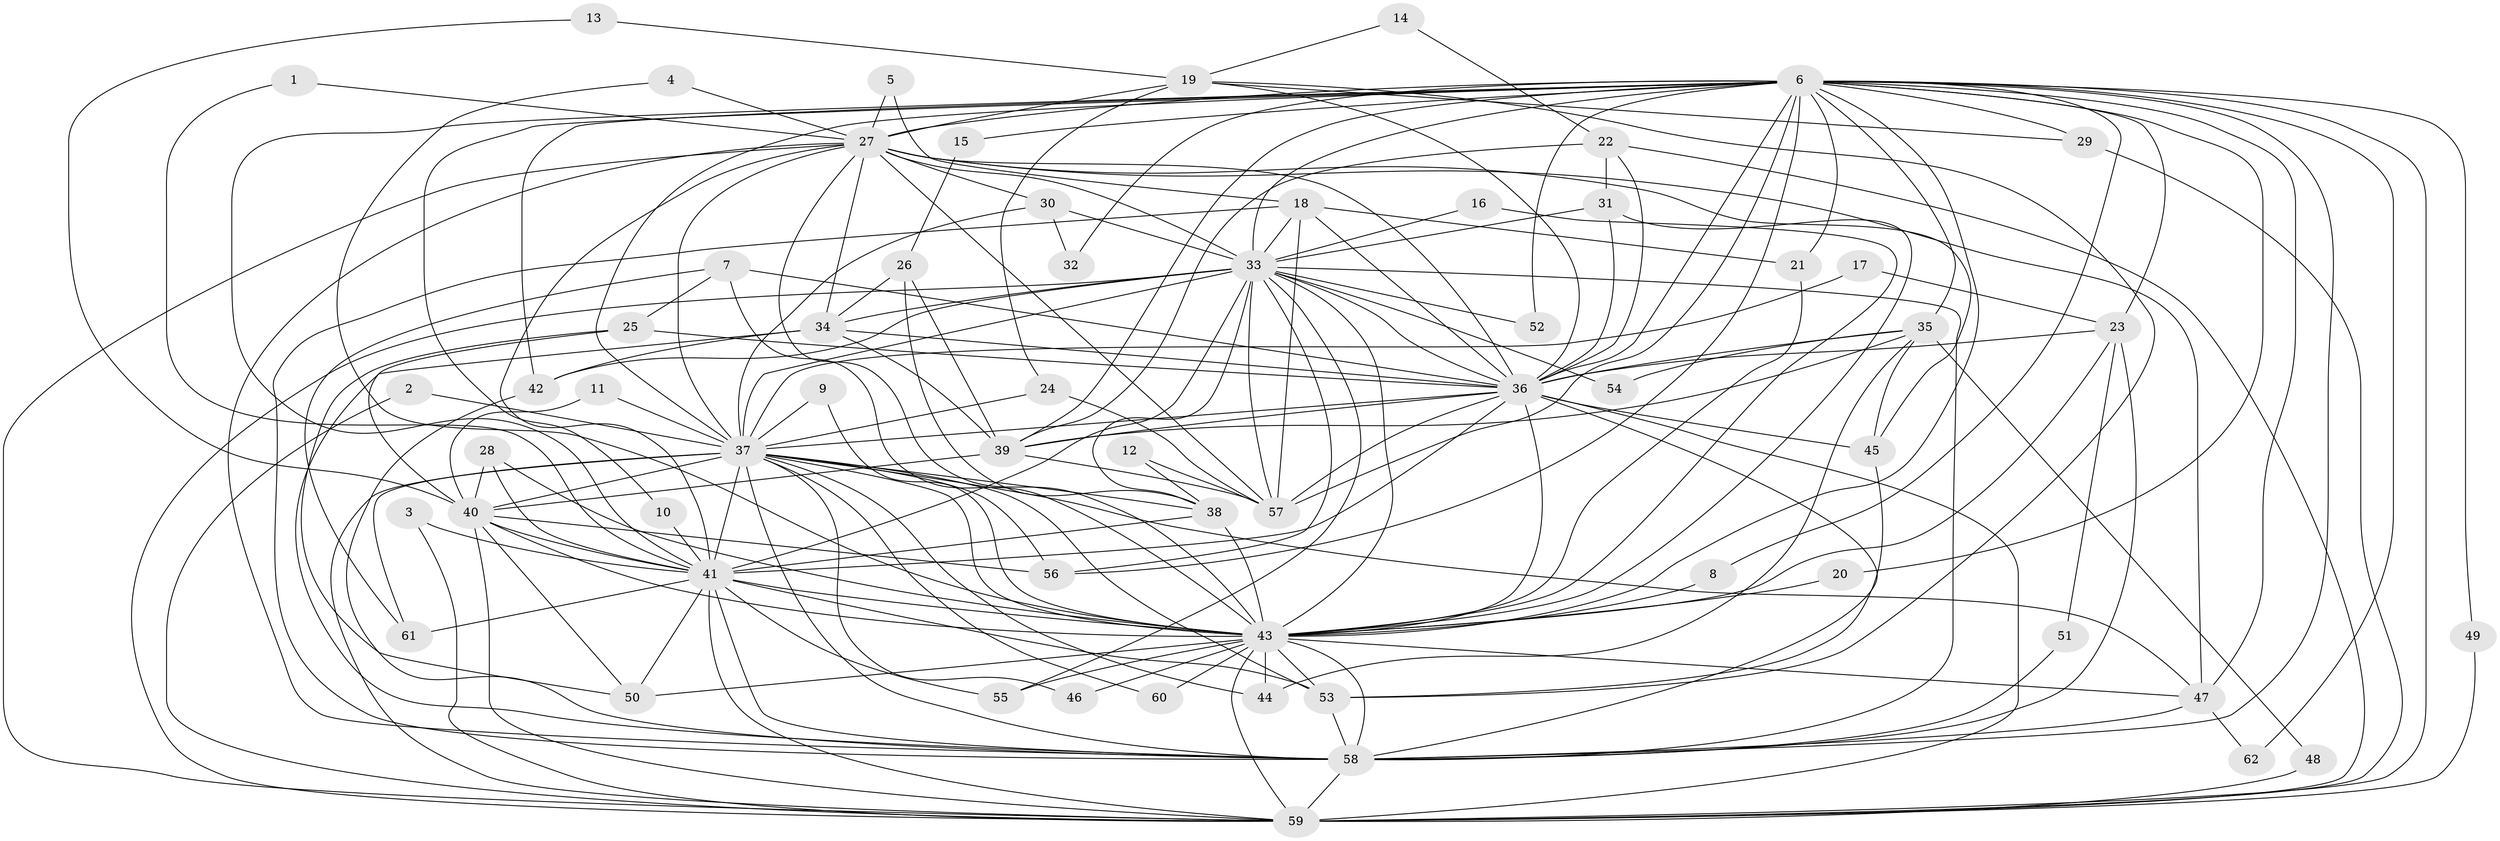 // original degree distribution, {13: 0.008064516129032258, 27: 0.008064516129032258, 29: 0.008064516129032258, 18: 0.008064516129032258, 30: 0.008064516129032258, 19: 0.016129032258064516, 20: 0.016129032258064516, 24: 0.008064516129032258, 2: 0.5645161290322581, 8: 0.008064516129032258, 3: 0.12903225806451613, 4: 0.12903225806451613, 6: 0.016129032258064516, 7: 0.024193548387096774, 5: 0.04032258064516129, 9: 0.008064516129032258}
// Generated by graph-tools (version 1.1) at 2025/25/03/09/25 03:25:51]
// undirected, 62 vertices, 185 edges
graph export_dot {
graph [start="1"]
  node [color=gray90,style=filled];
  1;
  2;
  3;
  4;
  5;
  6;
  7;
  8;
  9;
  10;
  11;
  12;
  13;
  14;
  15;
  16;
  17;
  18;
  19;
  20;
  21;
  22;
  23;
  24;
  25;
  26;
  27;
  28;
  29;
  30;
  31;
  32;
  33;
  34;
  35;
  36;
  37;
  38;
  39;
  40;
  41;
  42;
  43;
  44;
  45;
  46;
  47;
  48;
  49;
  50;
  51;
  52;
  53;
  54;
  55;
  56;
  57;
  58;
  59;
  60;
  61;
  62;
  1 -- 27 [weight=1.0];
  1 -- 41 [weight=1.0];
  2 -- 37 [weight=1.0];
  2 -- 59 [weight=1.0];
  3 -- 41 [weight=1.0];
  3 -- 59 [weight=1.0];
  4 -- 27 [weight=1.0];
  4 -- 43 [weight=1.0];
  5 -- 18 [weight=1.0];
  5 -- 27 [weight=1.0];
  6 -- 8 [weight=1.0];
  6 -- 10 [weight=1.0];
  6 -- 15 [weight=1.0];
  6 -- 20 [weight=1.0];
  6 -- 21 [weight=1.0];
  6 -- 23 [weight=1.0];
  6 -- 27 [weight=2.0];
  6 -- 29 [weight=1.0];
  6 -- 32 [weight=1.0];
  6 -- 33 [weight=3.0];
  6 -- 35 [weight=2.0];
  6 -- 36 [weight=2.0];
  6 -- 37 [weight=2.0];
  6 -- 39 [weight=1.0];
  6 -- 41 [weight=2.0];
  6 -- 42 [weight=2.0];
  6 -- 43 [weight=3.0];
  6 -- 47 [weight=1.0];
  6 -- 49 [weight=1.0];
  6 -- 52 [weight=1.0];
  6 -- 56 [weight=1.0];
  6 -- 57 [weight=1.0];
  6 -- 58 [weight=2.0];
  6 -- 59 [weight=2.0];
  6 -- 62 [weight=2.0];
  7 -- 25 [weight=1.0];
  7 -- 36 [weight=1.0];
  7 -- 43 [weight=1.0];
  7 -- 61 [weight=1.0];
  8 -- 43 [weight=1.0];
  9 -- 37 [weight=1.0];
  9 -- 43 [weight=1.0];
  10 -- 41 [weight=1.0];
  11 -- 37 [weight=1.0];
  11 -- 40 [weight=1.0];
  12 -- 38 [weight=1.0];
  12 -- 57 [weight=1.0];
  13 -- 19 [weight=1.0];
  13 -- 40 [weight=1.0];
  14 -- 19 [weight=1.0];
  14 -- 22 [weight=1.0];
  15 -- 26 [weight=1.0];
  16 -- 33 [weight=1.0];
  16 -- 43 [weight=1.0];
  17 -- 23 [weight=1.0];
  17 -- 37 [weight=1.0];
  18 -- 21 [weight=1.0];
  18 -- 33 [weight=1.0];
  18 -- 36 [weight=1.0];
  18 -- 57 [weight=1.0];
  18 -- 58 [weight=1.0];
  19 -- 24 [weight=1.0];
  19 -- 27 [weight=1.0];
  19 -- 29 [weight=1.0];
  19 -- 36 [weight=1.0];
  19 -- 53 [weight=1.0];
  20 -- 43 [weight=1.0];
  21 -- 43 [weight=1.0];
  22 -- 31 [weight=1.0];
  22 -- 36 [weight=1.0];
  22 -- 39 [weight=1.0];
  22 -- 59 [weight=1.0];
  23 -- 36 [weight=1.0];
  23 -- 43 [weight=1.0];
  23 -- 51 [weight=1.0];
  23 -- 58 [weight=1.0];
  24 -- 37 [weight=1.0];
  24 -- 57 [weight=1.0];
  25 -- 36 [weight=1.0];
  25 -- 40 [weight=1.0];
  25 -- 50 [weight=1.0];
  26 -- 34 [weight=1.0];
  26 -- 38 [weight=1.0];
  26 -- 39 [weight=1.0];
  27 -- 30 [weight=1.0];
  27 -- 33 [weight=1.0];
  27 -- 34 [weight=1.0];
  27 -- 36 [weight=1.0];
  27 -- 37 [weight=2.0];
  27 -- 41 [weight=1.0];
  27 -- 43 [weight=1.0];
  27 -- 45 [weight=1.0];
  27 -- 47 [weight=1.0];
  27 -- 57 [weight=1.0];
  27 -- 58 [weight=1.0];
  27 -- 59 [weight=1.0];
  28 -- 40 [weight=1.0];
  28 -- 41 [weight=1.0];
  28 -- 43 [weight=1.0];
  29 -- 59 [weight=1.0];
  30 -- 32 [weight=1.0];
  30 -- 33 [weight=1.0];
  30 -- 37 [weight=2.0];
  31 -- 33 [weight=1.0];
  31 -- 36 [weight=1.0];
  31 -- 43 [weight=1.0];
  33 -- 34 [weight=1.0];
  33 -- 36 [weight=1.0];
  33 -- 37 [weight=1.0];
  33 -- 38 [weight=1.0];
  33 -- 41 [weight=1.0];
  33 -- 42 [weight=1.0];
  33 -- 43 [weight=1.0];
  33 -- 52 [weight=1.0];
  33 -- 54 [weight=1.0];
  33 -- 55 [weight=1.0];
  33 -- 56 [weight=1.0];
  33 -- 57 [weight=1.0];
  33 -- 58 [weight=1.0];
  33 -- 59 [weight=1.0];
  34 -- 36 [weight=1.0];
  34 -- 39 [weight=1.0];
  34 -- 42 [weight=1.0];
  34 -- 58 [weight=1.0];
  35 -- 36 [weight=1.0];
  35 -- 39 [weight=1.0];
  35 -- 44 [weight=1.0];
  35 -- 45 [weight=1.0];
  35 -- 48 [weight=1.0];
  35 -- 54 [weight=1.0];
  36 -- 37 [weight=1.0];
  36 -- 39 [weight=1.0];
  36 -- 41 [weight=1.0];
  36 -- 43 [weight=1.0];
  36 -- 45 [weight=1.0];
  36 -- 57 [weight=1.0];
  36 -- 58 [weight=2.0];
  36 -- 59 [weight=1.0];
  37 -- 38 [weight=1.0];
  37 -- 40 [weight=2.0];
  37 -- 41 [weight=2.0];
  37 -- 43 [weight=2.0];
  37 -- 44 [weight=1.0];
  37 -- 46 [weight=1.0];
  37 -- 47 [weight=1.0];
  37 -- 53 [weight=1.0];
  37 -- 56 [weight=1.0];
  37 -- 58 [weight=1.0];
  37 -- 59 [weight=1.0];
  37 -- 60 [weight=1.0];
  37 -- 61 [weight=1.0];
  38 -- 41 [weight=1.0];
  38 -- 43 [weight=1.0];
  39 -- 40 [weight=1.0];
  39 -- 57 [weight=1.0];
  40 -- 41 [weight=1.0];
  40 -- 43 [weight=1.0];
  40 -- 50 [weight=1.0];
  40 -- 56 [weight=1.0];
  40 -- 59 [weight=2.0];
  41 -- 43 [weight=1.0];
  41 -- 50 [weight=1.0];
  41 -- 53 [weight=1.0];
  41 -- 55 [weight=1.0];
  41 -- 58 [weight=1.0];
  41 -- 59 [weight=1.0];
  41 -- 61 [weight=2.0];
  42 -- 58 [weight=1.0];
  43 -- 44 [weight=1.0];
  43 -- 46 [weight=1.0];
  43 -- 47 [weight=1.0];
  43 -- 50 [weight=1.0];
  43 -- 53 [weight=1.0];
  43 -- 55 [weight=1.0];
  43 -- 58 [weight=1.0];
  43 -- 59 [weight=1.0];
  43 -- 60 [weight=1.0];
  45 -- 53 [weight=1.0];
  47 -- 58 [weight=1.0];
  47 -- 62 [weight=1.0];
  48 -- 59 [weight=1.0];
  49 -- 59 [weight=1.0];
  51 -- 58 [weight=1.0];
  53 -- 58 [weight=1.0];
  58 -- 59 [weight=2.0];
}
